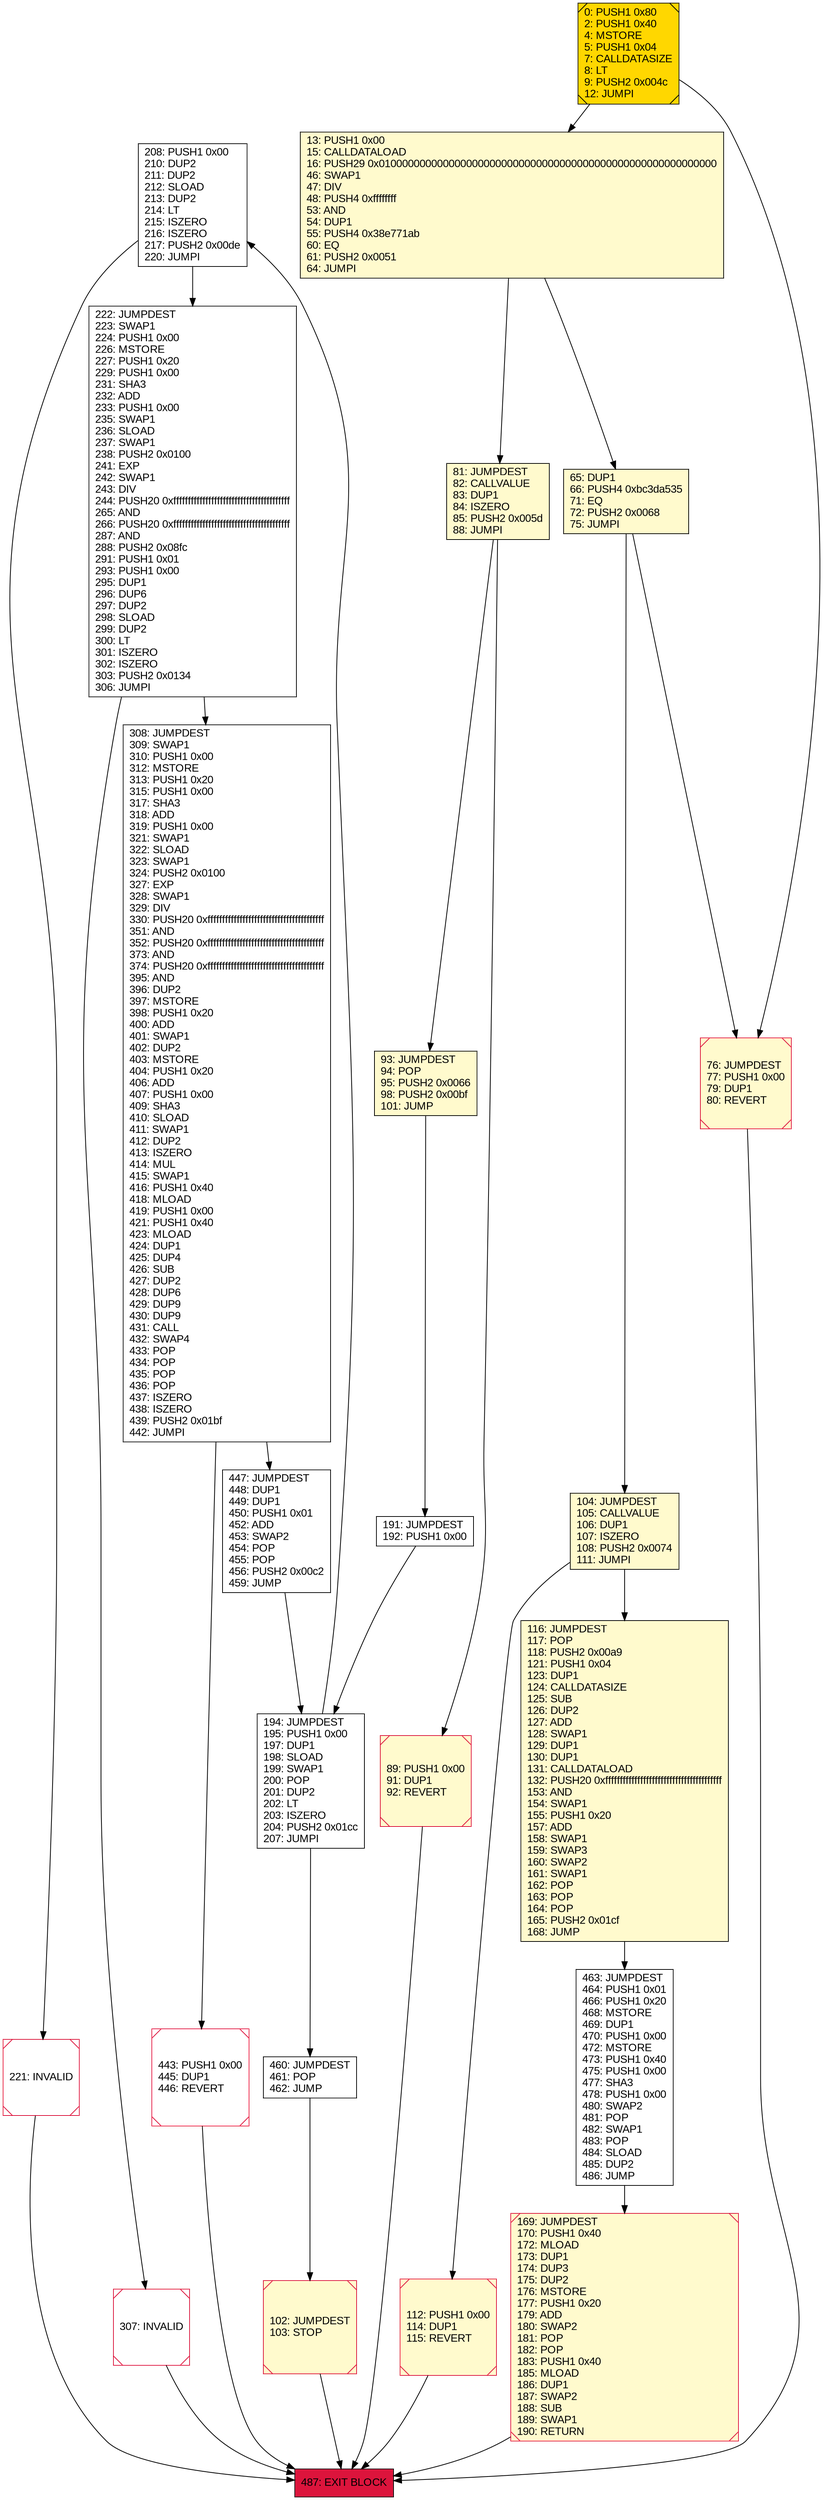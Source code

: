 digraph G {
bgcolor=transparent rankdir=UD;
node [shape=box style=filled color=black fillcolor=white fontname=arial fontcolor=black];
104 [label="104: JUMPDEST\l105: CALLVALUE\l106: DUP1\l107: ISZERO\l108: PUSH2 0x0074\l111: JUMPI\l" fillcolor=lemonchiffon ];
221 [label="221: INVALID\l" shape=Msquare color=crimson ];
447 [label="447: JUMPDEST\l448: DUP1\l449: DUP1\l450: PUSH1 0x01\l452: ADD\l453: SWAP2\l454: POP\l455: POP\l456: PUSH2 0x00c2\l459: JUMP\l" ];
93 [label="93: JUMPDEST\l94: POP\l95: PUSH2 0x0066\l98: PUSH2 0x00bf\l101: JUMP\l" fillcolor=lemonchiffon ];
487 [label="487: EXIT BLOCK\l" fillcolor=crimson ];
0 [label="0: PUSH1 0x80\l2: PUSH1 0x40\l4: MSTORE\l5: PUSH1 0x04\l7: CALLDATASIZE\l8: LT\l9: PUSH2 0x004c\l12: JUMPI\l" fillcolor=lemonchiffon shape=Msquare fillcolor=gold ];
76 [label="76: JUMPDEST\l77: PUSH1 0x00\l79: DUP1\l80: REVERT\l" fillcolor=lemonchiffon shape=Msquare color=crimson ];
13 [label="13: PUSH1 0x00\l15: CALLDATALOAD\l16: PUSH29 0x0100000000000000000000000000000000000000000000000000000000\l46: SWAP1\l47: DIV\l48: PUSH4 0xffffffff\l53: AND\l54: DUP1\l55: PUSH4 0x38e771ab\l60: EQ\l61: PUSH2 0x0051\l64: JUMPI\l" fillcolor=lemonchiffon ];
81 [label="81: JUMPDEST\l82: CALLVALUE\l83: DUP1\l84: ISZERO\l85: PUSH2 0x005d\l88: JUMPI\l" fillcolor=lemonchiffon ];
460 [label="460: JUMPDEST\l461: POP\l462: JUMP\l" ];
307 [label="307: INVALID\l" shape=Msquare color=crimson ];
112 [label="112: PUSH1 0x00\l114: DUP1\l115: REVERT\l" fillcolor=lemonchiffon shape=Msquare color=crimson ];
308 [label="308: JUMPDEST\l309: SWAP1\l310: PUSH1 0x00\l312: MSTORE\l313: PUSH1 0x20\l315: PUSH1 0x00\l317: SHA3\l318: ADD\l319: PUSH1 0x00\l321: SWAP1\l322: SLOAD\l323: SWAP1\l324: PUSH2 0x0100\l327: EXP\l328: SWAP1\l329: DIV\l330: PUSH20 0xffffffffffffffffffffffffffffffffffffffff\l351: AND\l352: PUSH20 0xffffffffffffffffffffffffffffffffffffffff\l373: AND\l374: PUSH20 0xffffffffffffffffffffffffffffffffffffffff\l395: AND\l396: DUP2\l397: MSTORE\l398: PUSH1 0x20\l400: ADD\l401: SWAP1\l402: DUP2\l403: MSTORE\l404: PUSH1 0x20\l406: ADD\l407: PUSH1 0x00\l409: SHA3\l410: SLOAD\l411: SWAP1\l412: DUP2\l413: ISZERO\l414: MUL\l415: SWAP1\l416: PUSH1 0x40\l418: MLOAD\l419: PUSH1 0x00\l421: PUSH1 0x40\l423: MLOAD\l424: DUP1\l425: DUP4\l426: SUB\l427: DUP2\l428: DUP6\l429: DUP9\l430: DUP9\l431: CALL\l432: SWAP4\l433: POP\l434: POP\l435: POP\l436: POP\l437: ISZERO\l438: ISZERO\l439: PUSH2 0x01bf\l442: JUMPI\l" ];
102 [label="102: JUMPDEST\l103: STOP\l" fillcolor=lemonchiffon shape=Msquare color=crimson ];
208 [label="208: PUSH1 0x00\l210: DUP2\l211: DUP2\l212: SLOAD\l213: DUP2\l214: LT\l215: ISZERO\l216: ISZERO\l217: PUSH2 0x00de\l220: JUMPI\l" ];
463 [label="463: JUMPDEST\l464: PUSH1 0x01\l466: PUSH1 0x20\l468: MSTORE\l469: DUP1\l470: PUSH1 0x00\l472: MSTORE\l473: PUSH1 0x40\l475: PUSH1 0x00\l477: SHA3\l478: PUSH1 0x00\l480: SWAP2\l481: POP\l482: SWAP1\l483: POP\l484: SLOAD\l485: DUP2\l486: JUMP\l" ];
191 [label="191: JUMPDEST\l192: PUSH1 0x00\l" ];
89 [label="89: PUSH1 0x00\l91: DUP1\l92: REVERT\l" fillcolor=lemonchiffon shape=Msquare color=crimson ];
222 [label="222: JUMPDEST\l223: SWAP1\l224: PUSH1 0x00\l226: MSTORE\l227: PUSH1 0x20\l229: PUSH1 0x00\l231: SHA3\l232: ADD\l233: PUSH1 0x00\l235: SWAP1\l236: SLOAD\l237: SWAP1\l238: PUSH2 0x0100\l241: EXP\l242: SWAP1\l243: DIV\l244: PUSH20 0xffffffffffffffffffffffffffffffffffffffff\l265: AND\l266: PUSH20 0xffffffffffffffffffffffffffffffffffffffff\l287: AND\l288: PUSH2 0x08fc\l291: PUSH1 0x01\l293: PUSH1 0x00\l295: DUP1\l296: DUP6\l297: DUP2\l298: SLOAD\l299: DUP2\l300: LT\l301: ISZERO\l302: ISZERO\l303: PUSH2 0x0134\l306: JUMPI\l" ];
65 [label="65: DUP1\l66: PUSH4 0xbc3da535\l71: EQ\l72: PUSH2 0x0068\l75: JUMPI\l" fillcolor=lemonchiffon ];
169 [label="169: JUMPDEST\l170: PUSH1 0x40\l172: MLOAD\l173: DUP1\l174: DUP3\l175: DUP2\l176: MSTORE\l177: PUSH1 0x20\l179: ADD\l180: SWAP2\l181: POP\l182: POP\l183: PUSH1 0x40\l185: MLOAD\l186: DUP1\l187: SWAP2\l188: SUB\l189: SWAP1\l190: RETURN\l" fillcolor=lemonchiffon shape=Msquare color=crimson ];
194 [label="194: JUMPDEST\l195: PUSH1 0x00\l197: DUP1\l198: SLOAD\l199: SWAP1\l200: POP\l201: DUP2\l202: LT\l203: ISZERO\l204: PUSH2 0x01cc\l207: JUMPI\l" ];
443 [label="443: PUSH1 0x00\l445: DUP1\l446: REVERT\l" shape=Msquare color=crimson ];
116 [label="116: JUMPDEST\l117: POP\l118: PUSH2 0x00a9\l121: PUSH1 0x04\l123: DUP1\l124: CALLDATASIZE\l125: SUB\l126: DUP2\l127: ADD\l128: SWAP1\l129: DUP1\l130: DUP1\l131: CALLDATALOAD\l132: PUSH20 0xffffffffffffffffffffffffffffffffffffffff\l153: AND\l154: SWAP1\l155: PUSH1 0x20\l157: ADD\l158: SWAP1\l159: SWAP3\l160: SWAP2\l161: SWAP1\l162: POP\l163: POP\l164: POP\l165: PUSH2 0x01cf\l168: JUMP\l" fillcolor=lemonchiffon ];
13 -> 81;
221 -> 487;
222 -> 308;
194 -> 208;
208 -> 222;
308 -> 443;
463 -> 169;
81 -> 93;
191 -> 194;
104 -> 112;
93 -> 191;
102 -> 487;
222 -> 307;
460 -> 102;
89 -> 487;
0 -> 76;
0 -> 13;
116 -> 463;
307 -> 487;
76 -> 487;
13 -> 65;
194 -> 460;
208 -> 221;
308 -> 447;
65 -> 76;
81 -> 89;
112 -> 487;
447 -> 194;
65 -> 104;
169 -> 487;
443 -> 487;
104 -> 116;
}